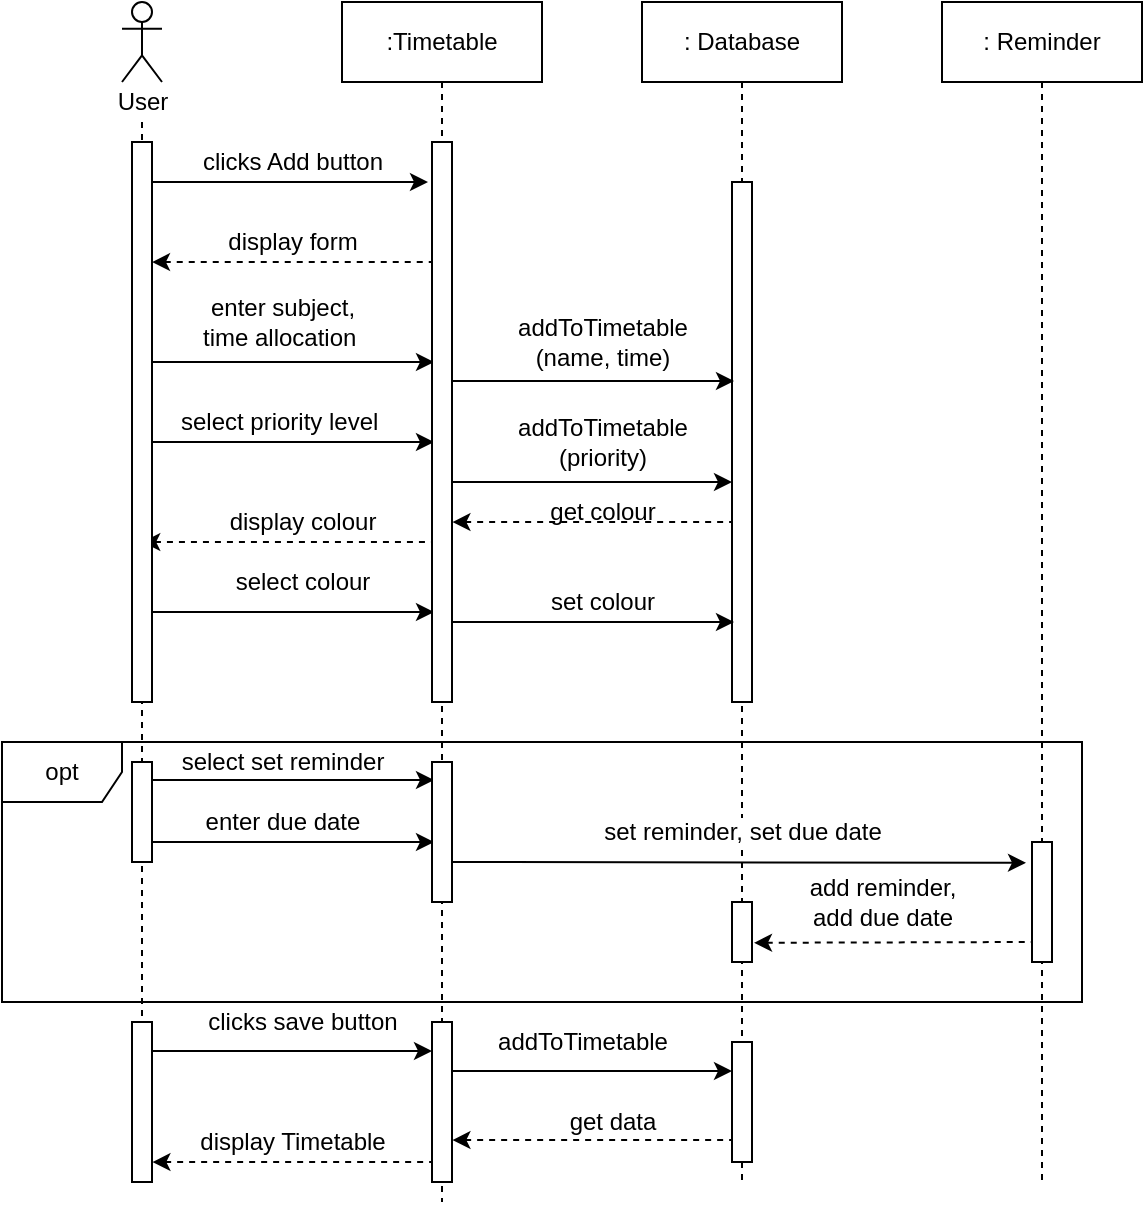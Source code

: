 <mxfile version="14.9.9" type="github">
  <diagram id="iu52rg2bMFQcI9aGM0fb" name="Page-1">
    <mxGraphModel dx="1888" dy="548" grid="1" gridSize="10" guides="1" tooltips="1" connect="1" arrows="1" fold="1" page="1" pageScale="1" pageWidth="850" pageHeight="1100" math="0" shadow="0">
      <root>
        <mxCell id="0" />
        <mxCell id="1" parent="0" />
        <mxCell id="6Z9NZlcsInPV9KQ9pKIT-49" value="opt" style="shape=umlFrame;whiteSpace=wrap;html=1;fillColor=#FFFFFF;" vertex="1" parent="1">
          <mxGeometry x="-760" y="430" width="540" height="130" as="geometry" />
        </mxCell>
        <mxCell id="l6OEePkHwcAdZu7ahC86-1" style="edgeStyle=orthogonalEdgeStyle;rounded=0;orthogonalLoop=1;jettySize=auto;html=1;endArrow=none;endFill=0;dashed=1;" parent="1" source="l6OEePkHwcAdZu7ahC86-12" edge="1">
          <mxGeometry relative="1" as="geometry">
            <mxPoint x="-690" y="650" as="targetPoint" />
            <mxPoint x="-690.5" y="-130.5" as="sourcePoint" />
            <Array as="points" />
          </mxGeometry>
        </mxCell>
        <mxCell id="l6OEePkHwcAdZu7ahC86-2" value="" style="shape=umlActor;verticalLabelPosition=bottom;verticalAlign=top;html=1;outlineConnect=0;" parent="1" vertex="1">
          <mxGeometry x="-700" y="60" width="20" height="40" as="geometry" />
        </mxCell>
        <mxCell id="l6OEePkHwcAdZu7ahC86-4" value=":Timetable" style="rounded=0;whiteSpace=wrap;html=1;" parent="1" vertex="1">
          <mxGeometry x="-590" y="60" width="100" height="40" as="geometry" />
        </mxCell>
        <mxCell id="l6OEePkHwcAdZu7ahC86-5" style="edgeStyle=orthogonalEdgeStyle;rounded=0;orthogonalLoop=1;jettySize=auto;html=1;endArrow=none;endFill=0;dashed=1;" parent="1" source="l6OEePkHwcAdZu7ahC86-6" edge="1">
          <mxGeometry relative="1" as="geometry">
            <mxPoint x="-390" y="650" as="targetPoint" />
          </mxGeometry>
        </mxCell>
        <mxCell id="l6OEePkHwcAdZu7ahC86-6" value=": Database" style="rounded=0;whiteSpace=wrap;html=1;" parent="1" vertex="1">
          <mxGeometry x="-440" y="60" width="100" height="40" as="geometry" />
        </mxCell>
        <mxCell id="l6OEePkHwcAdZu7ahC86-7" value="" style="endArrow=classic;html=1;" parent="1" edge="1">
          <mxGeometry width="50" height="50" relative="1" as="geometry">
            <mxPoint x="-690" y="150" as="sourcePoint" />
            <mxPoint x="-547" y="150" as="targetPoint" />
          </mxGeometry>
        </mxCell>
        <mxCell id="l6OEePkHwcAdZu7ahC86-8" value="clicks Add button" style="text;html=1;align=center;verticalAlign=middle;resizable=0;points=[];autosize=1;strokeColor=none;" parent="1" vertex="1">
          <mxGeometry x="-670" y="130" width="110" height="20" as="geometry" />
        </mxCell>
        <mxCell id="l6OEePkHwcAdZu7ahC86-11" value="" style="html=1;points=[];perimeter=orthogonalPerimeter;fillColor=#ffffff;" parent="1" vertex="1">
          <mxGeometry x="-395" y="150" width="10" height="260" as="geometry" />
        </mxCell>
        <mxCell id="l6OEePkHwcAdZu7ahC86-12" value="User" style="text;html=1;align=center;verticalAlign=middle;resizable=0;points=[];autosize=1;strokeColor=none;" parent="1" vertex="1">
          <mxGeometry x="-710" y="100" width="40" height="20" as="geometry" />
        </mxCell>
        <mxCell id="l6OEePkHwcAdZu7ahC86-15" value="" style="endArrow=classic;html=1;" parent="1" edge="1">
          <mxGeometry width="50" height="50" relative="1" as="geometry">
            <mxPoint x="-685" y="240" as="sourcePoint" />
            <mxPoint x="-544" y="240" as="targetPoint" />
          </mxGeometry>
        </mxCell>
        <mxCell id="l6OEePkHwcAdZu7ahC86-19" value="" style="endArrow=none;html=1;entryX=-0.02;entryY=0.222;entryDx=0;entryDy=0;entryPerimeter=0;startArrow=classic;startFill=1;endFill=0;dashed=1;" parent="1" edge="1">
          <mxGeometry width="50" height="50" relative="1" as="geometry">
            <mxPoint x="-685" y="190.02" as="sourcePoint" />
            <mxPoint x="-545.2" y="190.0" as="targetPoint" />
          </mxGeometry>
        </mxCell>
        <mxCell id="l6OEePkHwcAdZu7ahC86-20" value="" style="endArrow=none;html=1;entryX=-0.02;entryY=0.222;entryDx=0;entryDy=0;entryPerimeter=0;startArrow=classic;startFill=1;endFill=0;dashed=1;" parent="1" edge="1">
          <mxGeometry width="50" height="50" relative="1" as="geometry">
            <mxPoint x="-534.8" y="320.02" as="sourcePoint" />
            <mxPoint x="-395.0" y="320" as="targetPoint" />
          </mxGeometry>
        </mxCell>
        <mxCell id="l6OEePkHwcAdZu7ahC86-24" value="" style="edgeStyle=orthogonalEdgeStyle;rounded=0;orthogonalLoop=1;jettySize=auto;html=1;endArrow=none;endFill=0;dashed=1;" parent="1" source="l6OEePkHwcAdZu7ahC86-4" edge="1">
          <mxGeometry relative="1" as="geometry">
            <mxPoint x="-540" y="660" as="targetPoint" />
            <mxPoint x="-540" y="100" as="sourcePoint" />
            <Array as="points">
              <mxPoint x="-540" y="190" />
              <mxPoint x="-540" y="190" />
            </Array>
          </mxGeometry>
        </mxCell>
        <mxCell id="6Z9NZlcsInPV9KQ9pKIT-1" value="display form" style="text;html=1;align=center;verticalAlign=middle;resizable=0;points=[];autosize=1;strokeColor=none;" vertex="1" parent="1">
          <mxGeometry x="-655" y="170" width="80" height="20" as="geometry" />
        </mxCell>
        <mxCell id="6Z9NZlcsInPV9KQ9pKIT-2" value="enter subject, &lt;br&gt;time allocation&amp;nbsp;" style="text;html=1;align=center;verticalAlign=middle;resizable=0;points=[];autosize=1;strokeColor=none;" vertex="1" parent="1">
          <mxGeometry x="-670" y="205" width="100" height="30" as="geometry" />
        </mxCell>
        <mxCell id="6Z9NZlcsInPV9KQ9pKIT-3" value="" style="endArrow=classic;html=1;" edge="1" parent="1">
          <mxGeometry width="50" height="50" relative="1" as="geometry">
            <mxPoint x="-685" y="280" as="sourcePoint" />
            <mxPoint x="-544" y="280" as="targetPoint" />
          </mxGeometry>
        </mxCell>
        <mxCell id="6Z9NZlcsInPV9KQ9pKIT-4" value="" style="endArrow=classic;html=1;" edge="1" parent="1">
          <mxGeometry width="50" height="50" relative="1" as="geometry">
            <mxPoint x="-536" y="300" as="sourcePoint" />
            <mxPoint x="-395" y="300" as="targetPoint" />
          </mxGeometry>
        </mxCell>
        <mxCell id="6Z9NZlcsInPV9KQ9pKIT-5" value="" style="endArrow=classic;html=1;" edge="1" parent="1">
          <mxGeometry width="50" height="50" relative="1" as="geometry">
            <mxPoint x="-535" y="249.5" as="sourcePoint" />
            <mxPoint x="-394" y="249.5" as="targetPoint" />
          </mxGeometry>
        </mxCell>
        <mxCell id="6Z9NZlcsInPV9KQ9pKIT-6" value="" style="endArrow=classic;html=1;" edge="1" parent="1">
          <mxGeometry width="50" height="50" relative="1" as="geometry">
            <mxPoint x="-685" y="449" as="sourcePoint" />
            <mxPoint x="-544" y="449" as="targetPoint" />
          </mxGeometry>
        </mxCell>
        <mxCell id="6Z9NZlcsInPV9KQ9pKIT-7" value="" style="endArrow=classic;html=1;entryX=-0.3;entryY=0.173;entryDx=0;entryDy=0;entryPerimeter=0;" edge="1" parent="1" target="6Z9NZlcsInPV9KQ9pKIT-47">
          <mxGeometry width="50" height="50" relative="1" as="geometry">
            <mxPoint x="-536" y="490" as="sourcePoint" />
            <mxPoint x="-240" y="490" as="targetPoint" />
          </mxGeometry>
        </mxCell>
        <mxCell id="6Z9NZlcsInPV9KQ9pKIT-13" value="" style="endArrow=none;html=1;entryX=0.5;entryY=0.833;entryDx=0;entryDy=0;entryPerimeter=0;startArrow=classic;startFill=1;endFill=0;dashed=1;exitX=1.1;exitY=0.68;exitDx=0;exitDy=0;exitPerimeter=0;" edge="1" parent="1" source="6Z9NZlcsInPV9KQ9pKIT-37" target="6Z9NZlcsInPV9KQ9pKIT-47">
          <mxGeometry width="50" height="50" relative="1" as="geometry">
            <mxPoint x="-380" y="530" as="sourcePoint" />
            <mxPoint x="-255.2" y="530" as="targetPoint" />
          </mxGeometry>
        </mxCell>
        <mxCell id="6Z9NZlcsInPV9KQ9pKIT-17" value="select priority level&amp;nbsp;" style="text;html=1;align=center;verticalAlign=middle;resizable=0;points=[];autosize=1;strokeColor=none;" vertex="1" parent="1">
          <mxGeometry x="-680" y="260" width="120" height="20" as="geometry" />
        </mxCell>
        <mxCell id="6Z9NZlcsInPV9KQ9pKIT-18" value="addToTimetable&lt;br&gt;(name, time)&lt;span style=&quot;color: rgba(0 , 0 , 0 , 0) ; font-family: monospace ; font-size: 0px&quot;&gt;%3CmxGraphModel%3E%3Croot%3E%3CmxCell%20id%3D%220%22%2F%3E%3CmxCell%20id%3D%221%22%20parent%3D%220%22%2F%3E%3CmxCell%20id%3D%222%22%20value%3D%22%22%20style%3D%22endArrow%3Dnone%3Bhtml%3D1%3BentryX%3D-0.02%3BentryY%3D0.222%3BentryDx%3D0%3BentryDy%3D0%3BentryPerimeter%3D0%3BstartArrow%3Dclassic%3BstartFill%3D1%3BendFill%3D0%3Bdashed%3D1%3B%22%20edge%3D%221%22%20parent%3D%221%22%3E%3CmxGeometry%20width%3D%2250%22%20height%3D%2250%22%20relative%3D%221%22%20as%3D%22geometry%22%3E%3CmxPoint%20x%3D%22-340%22%20y%3D%22330.02%22%20as%3D%22sourcePoint%22%2F%3E%3CmxPoint%20x%3D%22-200.2%22%20y%3D%22330%22%20as%3D%22targetPoint%22%2F%3E%3C%2FmxGeometry%3E%3C%2FmxCell%3E%3C%2Froot%3E%3C%2FmxGraphModel%3E&lt;/span&gt;" style="text;html=1;align=center;verticalAlign=middle;resizable=0;points=[];autosize=1;strokeColor=none;" vertex="1" parent="1">
          <mxGeometry x="-510" y="210" width="100" height="40" as="geometry" />
        </mxCell>
        <mxCell id="6Z9NZlcsInPV9KQ9pKIT-19" value="addToTimetable&lt;br&gt;(priority)&lt;span style=&quot;color: rgba(0 , 0 , 0 , 0) ; font-family: monospace ; font-size: 0px&quot;&gt;%3CmxGraphModel%3E%3Croot%3E%3CmxCell%20id%3D%220%22%2F%3E%3CmxCell%20id%3D%221%22%20parent%3D%220%22%2F%3E%3CmxCell%20id%3D%222%22%20value%3D%22%22%20style%3D%22endArrow%3Dnone%3Bhtml%3D1%3BentryX%3D-0.02%3BentryY%3D0.222%3BentryDx%3D0%3BentryDy%3D0%3BentryPerimeter%3D0%3BstartArrow%3Dclassic%3BstartFill%3D1%3BendFill%3D0%3Bdashed%3D1%3B%22%20edge%3D%221%22%20parent%3D%221%22%3E%3CmxGeometry%20width%3D%2250%22%20height%3D%2250%22%20relative%3D%221%22%20as%3D%22geometry%22%3E%3CmxPoint%20x%3D%22-340%22%20y%3D%22330.02%22%20as%3D%22sourcePoint%22%2F%3E%3CmxPoint%20x%3D%22-200.2%22%20y%3D%22330%22%20as%3D%22targetPoint%22%2F%3E%3C%2FmxGeometry%3E%3C%2FmxCell%3E%3C%2Froot%3E%3C%2FmxGraphModel%3E&lt;/span&gt;" style="text;html=1;align=center;verticalAlign=middle;resizable=0;points=[];autosize=1;strokeColor=none;" vertex="1" parent="1">
          <mxGeometry x="-510" y="260" width="100" height="40" as="geometry" />
        </mxCell>
        <mxCell id="6Z9NZlcsInPV9KQ9pKIT-20" value="select set reminder" style="text;html=1;align=center;verticalAlign=middle;resizable=0;points=[];autosize=1;strokeColor=none;" vertex="1" parent="1">
          <mxGeometry x="-680" y="430" width="120" height="20" as="geometry" />
        </mxCell>
        <mxCell id="6Z9NZlcsInPV9KQ9pKIT-22" value="" style="endArrow=classic;html=1;" edge="1" parent="1">
          <mxGeometry width="50" height="50" relative="1" as="geometry">
            <mxPoint x="-685" y="365" as="sourcePoint" />
            <mxPoint x="-544" y="365" as="targetPoint" />
          </mxGeometry>
        </mxCell>
        <mxCell id="6Z9NZlcsInPV9KQ9pKIT-23" value="" style="endArrow=classic;html=1;" edge="1" parent="1">
          <mxGeometry width="50" height="50" relative="1" as="geometry">
            <mxPoint x="-685" y="480" as="sourcePoint" />
            <mxPoint x="-544" y="480" as="targetPoint" />
          </mxGeometry>
        </mxCell>
        <mxCell id="6Z9NZlcsInPV9KQ9pKIT-25" value="" style="endArrow=classic;html=1;" edge="1" parent="1">
          <mxGeometry width="50" height="50" relative="1" as="geometry">
            <mxPoint x="-536" y="594.5" as="sourcePoint" />
            <mxPoint x="-395" y="594.5" as="targetPoint" />
          </mxGeometry>
        </mxCell>
        <mxCell id="6Z9NZlcsInPV9KQ9pKIT-26" value="" style="endArrow=classic;html=1;" edge="1" parent="1">
          <mxGeometry width="50" height="50" relative="1" as="geometry">
            <mxPoint x="-686" y="584.5" as="sourcePoint" />
            <mxPoint x="-545" y="584.5" as="targetPoint" />
          </mxGeometry>
        </mxCell>
        <mxCell id="6Z9NZlcsInPV9KQ9pKIT-27" value="select colour" style="text;html=1;align=center;verticalAlign=middle;resizable=0;points=[];autosize=1;strokeColor=none;" vertex="1" parent="1">
          <mxGeometry x="-650" y="340" width="80" height="20" as="geometry" />
        </mxCell>
        <mxCell id="6Z9NZlcsInPV9KQ9pKIT-28" value="set colour" style="text;html=1;align=center;verticalAlign=middle;resizable=0;points=[];autosize=1;strokeColor=none;" vertex="1" parent="1">
          <mxGeometry x="-495" y="350" width="70" height="20" as="geometry" />
        </mxCell>
        <mxCell id="6Z9NZlcsInPV9KQ9pKIT-31" value="" style="html=1;points=[];perimeter=orthogonalPerimeter;fillColor=#FFFFFF;" vertex="1" parent="1">
          <mxGeometry x="-695" y="440" width="10" height="50" as="geometry" />
        </mxCell>
        <mxCell id="6Z9NZlcsInPV9KQ9pKIT-32" value="" style="html=1;points=[];perimeter=orthogonalPerimeter;fillColor=#FFFFFF;" vertex="1" parent="1">
          <mxGeometry x="-545" y="355" width="10" height="30" as="geometry" />
        </mxCell>
        <mxCell id="6Z9NZlcsInPV9KQ9pKIT-33" value="" style="html=1;points=[];perimeter=orthogonalPerimeter;fillColor=#FFFFFF;" vertex="1" parent="1">
          <mxGeometry x="-695" y="350" width="10" height="30" as="geometry" />
        </mxCell>
        <mxCell id="6Z9NZlcsInPV9KQ9pKIT-34" value="" style="html=1;points=[];perimeter=orthogonalPerimeter;fillColor=#FFFFFF;" vertex="1" parent="1">
          <mxGeometry x="-695" y="270" width="10" height="30" as="geometry" />
        </mxCell>
        <mxCell id="6Z9NZlcsInPV9KQ9pKIT-35" value="" style="html=1;points=[];perimeter=orthogonalPerimeter;fillColor=#FFFFFF;" vertex="1" parent="1">
          <mxGeometry x="-545" y="440" width="10" height="70" as="geometry" />
        </mxCell>
        <mxCell id="6Z9NZlcsInPV9KQ9pKIT-36" value="" style="html=1;points=[];perimeter=orthogonalPerimeter;fillColor=#FFFFFF;" vertex="1" parent="1">
          <mxGeometry x="-695" y="570" width="10" height="80" as="geometry" />
        </mxCell>
        <mxCell id="6Z9NZlcsInPV9KQ9pKIT-37" value="" style="html=1;points=[];perimeter=orthogonalPerimeter;fillColor=#FFFFFF;" vertex="1" parent="1">
          <mxGeometry x="-395" y="510" width="10" height="30" as="geometry" />
        </mxCell>
        <mxCell id="6Z9NZlcsInPV9KQ9pKIT-38" value="" style="html=1;points=[];perimeter=orthogonalPerimeter;fillColor=#FFFFFF;" vertex="1" parent="1">
          <mxGeometry x="-545" y="275" width="10" height="55" as="geometry" />
        </mxCell>
        <mxCell id="6Z9NZlcsInPV9KQ9pKIT-39" value="enter due date" style="text;html=1;align=center;verticalAlign=middle;resizable=0;points=[];autosize=1;strokeColor=none;" vertex="1" parent="1">
          <mxGeometry x="-665" y="460" width="90" height="20" as="geometry" />
        </mxCell>
        <mxCell id="6Z9NZlcsInPV9KQ9pKIT-41" style="edgeStyle=orthogonalEdgeStyle;rounded=0;orthogonalLoop=1;jettySize=auto;html=1;dashed=1;startArrow=none;startFill=0;endArrow=none;endFill=0;" edge="1" parent="1" source="6Z9NZlcsInPV9KQ9pKIT-40">
          <mxGeometry relative="1" as="geometry">
            <mxPoint x="-240" y="650" as="targetPoint" />
            <Array as="points">
              <mxPoint x="-240" y="650" />
            </Array>
          </mxGeometry>
        </mxCell>
        <mxCell id="6Z9NZlcsInPV9KQ9pKIT-40" value=": Reminder" style="rounded=0;whiteSpace=wrap;html=1;" vertex="1" parent="1">
          <mxGeometry x="-290" y="60" width="100" height="40" as="geometry" />
        </mxCell>
        <mxCell id="6Z9NZlcsInPV9KQ9pKIT-8" value="" style="endArrow=classic;html=1;" edge="1" parent="1">
          <mxGeometry width="50" height="50" relative="1" as="geometry">
            <mxPoint x="-535" y="370" as="sourcePoint" />
            <mxPoint x="-394" y="370" as="targetPoint" />
          </mxGeometry>
        </mxCell>
        <mxCell id="6Z9NZlcsInPV9KQ9pKIT-12" value="" style="endArrow=none;html=1;startArrow=classic;startFill=1;endFill=0;dashed=1;" edge="1" parent="1">
          <mxGeometry width="50" height="50" relative="1" as="geometry">
            <mxPoint x="-689.9" y="330.02" as="sourcePoint" />
            <mxPoint x="-540" y="330" as="targetPoint" />
          </mxGeometry>
        </mxCell>
        <mxCell id="6Z9NZlcsInPV9KQ9pKIT-42" value="&lt;span style=&quot;background-color: rgb(255 , 255 , 255)&quot;&gt;display colour&lt;/span&gt;" style="text;html=1;align=center;verticalAlign=middle;resizable=0;points=[];autosize=1;strokeColor=none;" vertex="1" parent="1">
          <mxGeometry x="-655" y="310" width="90" height="20" as="geometry" />
        </mxCell>
        <mxCell id="6Z9NZlcsInPV9KQ9pKIT-43" value="get colour" style="text;html=1;align=center;verticalAlign=middle;resizable=0;points=[];autosize=1;strokeColor=none;" vertex="1" parent="1">
          <mxGeometry x="-495" y="305" width="70" height="20" as="geometry" />
        </mxCell>
        <mxCell id="6Z9NZlcsInPV9KQ9pKIT-44" value="&lt;span style=&quot;background-color: rgb(255 , 255 , 255)&quot;&gt;set reminder, set due date&lt;/span&gt;" style="text;html=1;align=center;verticalAlign=middle;resizable=0;points=[];autosize=1;strokeColor=none;" vertex="1" parent="1">
          <mxGeometry x="-465" y="465" width="150" height="20" as="geometry" />
        </mxCell>
        <mxCell id="6Z9NZlcsInPV9KQ9pKIT-46" value="" style="html=1;points=[];perimeter=orthogonalPerimeter;fillColor=#FFFFFF;" vertex="1" parent="1">
          <mxGeometry x="-545" y="570" width="10" height="80" as="geometry" />
        </mxCell>
        <mxCell id="6Z9NZlcsInPV9KQ9pKIT-47" value="" style="html=1;points=[];perimeter=orthogonalPerimeter;fillColor=#FFFFFF;" vertex="1" parent="1">
          <mxGeometry x="-245" y="480" width="10" height="60" as="geometry" />
        </mxCell>
        <mxCell id="6Z9NZlcsInPV9KQ9pKIT-48" value="&lt;span style=&quot;background-color: rgb(255 , 255 , 255)&quot;&gt;add reminder, &lt;br&gt;add due date&lt;/span&gt;" style="text;html=1;align=center;verticalAlign=middle;resizable=0;points=[];autosize=1;strokeColor=none;" vertex="1" parent="1">
          <mxGeometry x="-365" y="495" width="90" height="30" as="geometry" />
        </mxCell>
        <mxCell id="l6OEePkHwcAdZu7ahC86-10" value="" style="html=1;points=[];perimeter=orthogonalPerimeter;fillColor=#FFFFFF;" parent="1" vertex="1">
          <mxGeometry x="-545" y="130" width="10" height="280" as="geometry" />
        </mxCell>
        <mxCell id="l6OEePkHwcAdZu7ahC86-9" value="" style="html=1;points=[];perimeter=orthogonalPerimeter;fillColor=#ffffff;" parent="1" vertex="1">
          <mxGeometry x="-695" y="130" width="10" height="280" as="geometry" />
        </mxCell>
        <mxCell id="6Z9NZlcsInPV9KQ9pKIT-50" value="clicks save button" style="text;html=1;align=center;verticalAlign=middle;resizable=0;points=[];autosize=1;strokeColor=none;" vertex="1" parent="1">
          <mxGeometry x="-665" y="560" width="110" height="20" as="geometry" />
        </mxCell>
        <mxCell id="6Z9NZlcsInPV9KQ9pKIT-53" value="" style="html=1;points=[];perimeter=orthogonalPerimeter;fillColor=#FFFFFF;" vertex="1" parent="1">
          <mxGeometry x="-395" y="580" width="10" height="60" as="geometry" />
        </mxCell>
        <mxCell id="6Z9NZlcsInPV9KQ9pKIT-61" value="" style="endArrow=none;html=1;entryX=-0.02;entryY=0.222;entryDx=0;entryDy=0;entryPerimeter=0;startArrow=classic;startFill=1;endFill=0;dashed=1;" edge="1" parent="1">
          <mxGeometry width="50" height="50" relative="1" as="geometry">
            <mxPoint x="-684.8" y="640.02" as="sourcePoint" />
            <mxPoint x="-545" y="640" as="targetPoint" />
          </mxGeometry>
        </mxCell>
        <mxCell id="6Z9NZlcsInPV9KQ9pKIT-65" value="" style="endArrow=none;html=1;entryX=-0.02;entryY=0.222;entryDx=0;entryDy=0;entryPerimeter=0;startArrow=classic;startFill=1;endFill=0;dashed=1;" edge="1" parent="1">
          <mxGeometry width="50" height="50" relative="1" as="geometry">
            <mxPoint x="-534.8" y="629.02" as="sourcePoint" />
            <mxPoint x="-395.0" y="629" as="targetPoint" />
          </mxGeometry>
        </mxCell>
        <mxCell id="6Z9NZlcsInPV9KQ9pKIT-66" value="addToTimetable" style="text;html=1;align=center;verticalAlign=middle;resizable=0;points=[];autosize=1;strokeColor=none;" vertex="1" parent="1">
          <mxGeometry x="-520" y="570" width="100" height="20" as="geometry" />
        </mxCell>
        <mxCell id="6Z9NZlcsInPV9KQ9pKIT-67" value="get data" style="text;html=1;align=center;verticalAlign=middle;resizable=0;points=[];autosize=1;strokeColor=none;" vertex="1" parent="1">
          <mxGeometry x="-485" y="610" width="60" height="20" as="geometry" />
        </mxCell>
        <mxCell id="6Z9NZlcsInPV9KQ9pKIT-68" value="display Timetable" style="text;html=1;align=center;verticalAlign=middle;resizable=0;points=[];autosize=1;strokeColor=none;" vertex="1" parent="1">
          <mxGeometry x="-670" y="620" width="110" height="20" as="geometry" />
        </mxCell>
      </root>
    </mxGraphModel>
  </diagram>
</mxfile>
